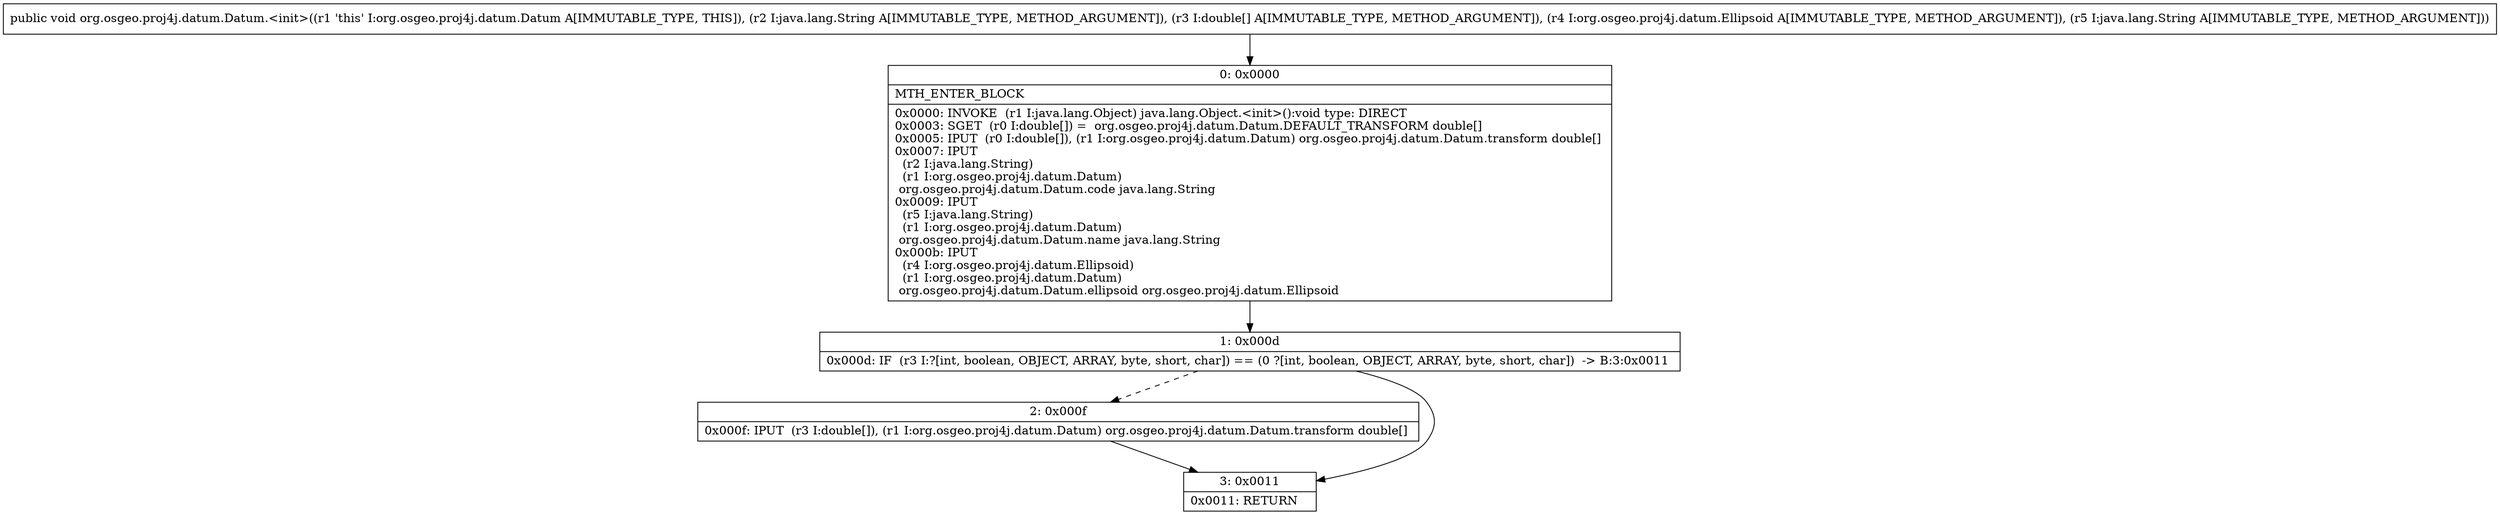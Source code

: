 digraph "CFG fororg.osgeo.proj4j.datum.Datum.\<init\>(Ljava\/lang\/String;[DLorg\/osgeo\/proj4j\/datum\/Ellipsoid;Ljava\/lang\/String;)V" {
Node_0 [shape=record,label="{0\:\ 0x0000|MTH_ENTER_BLOCK\l|0x0000: INVOKE  (r1 I:java.lang.Object) java.lang.Object.\<init\>():void type: DIRECT \l0x0003: SGET  (r0 I:double[]) =  org.osgeo.proj4j.datum.Datum.DEFAULT_TRANSFORM double[] \l0x0005: IPUT  (r0 I:double[]), (r1 I:org.osgeo.proj4j.datum.Datum) org.osgeo.proj4j.datum.Datum.transform double[] \l0x0007: IPUT  \l  (r2 I:java.lang.String)\l  (r1 I:org.osgeo.proj4j.datum.Datum)\l org.osgeo.proj4j.datum.Datum.code java.lang.String \l0x0009: IPUT  \l  (r5 I:java.lang.String)\l  (r1 I:org.osgeo.proj4j.datum.Datum)\l org.osgeo.proj4j.datum.Datum.name java.lang.String \l0x000b: IPUT  \l  (r4 I:org.osgeo.proj4j.datum.Ellipsoid)\l  (r1 I:org.osgeo.proj4j.datum.Datum)\l org.osgeo.proj4j.datum.Datum.ellipsoid org.osgeo.proj4j.datum.Ellipsoid \l}"];
Node_1 [shape=record,label="{1\:\ 0x000d|0x000d: IF  (r3 I:?[int, boolean, OBJECT, ARRAY, byte, short, char]) == (0 ?[int, boolean, OBJECT, ARRAY, byte, short, char])  \-\> B:3:0x0011 \l}"];
Node_2 [shape=record,label="{2\:\ 0x000f|0x000f: IPUT  (r3 I:double[]), (r1 I:org.osgeo.proj4j.datum.Datum) org.osgeo.proj4j.datum.Datum.transform double[] \l}"];
Node_3 [shape=record,label="{3\:\ 0x0011|0x0011: RETURN   \l}"];
MethodNode[shape=record,label="{public void org.osgeo.proj4j.datum.Datum.\<init\>((r1 'this' I:org.osgeo.proj4j.datum.Datum A[IMMUTABLE_TYPE, THIS]), (r2 I:java.lang.String A[IMMUTABLE_TYPE, METHOD_ARGUMENT]), (r3 I:double[] A[IMMUTABLE_TYPE, METHOD_ARGUMENT]), (r4 I:org.osgeo.proj4j.datum.Ellipsoid A[IMMUTABLE_TYPE, METHOD_ARGUMENT]), (r5 I:java.lang.String A[IMMUTABLE_TYPE, METHOD_ARGUMENT])) }"];
MethodNode -> Node_0;
Node_0 -> Node_1;
Node_1 -> Node_2[style=dashed];
Node_1 -> Node_3;
Node_2 -> Node_3;
}

